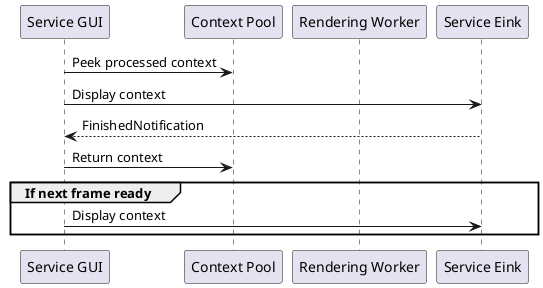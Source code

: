 @startuml
participant "Service GUI" as gui
participant "Context Pool" as pool
participant "Rendering Worker" as worker
participant "Service Eink" as eink

gui -> pool: Peek processed context
gui -> eink: Display context
return FinishedNotification
gui -> pool: Return context
group If next frame ready
	gui -> eink: Display context
end

@enduml
